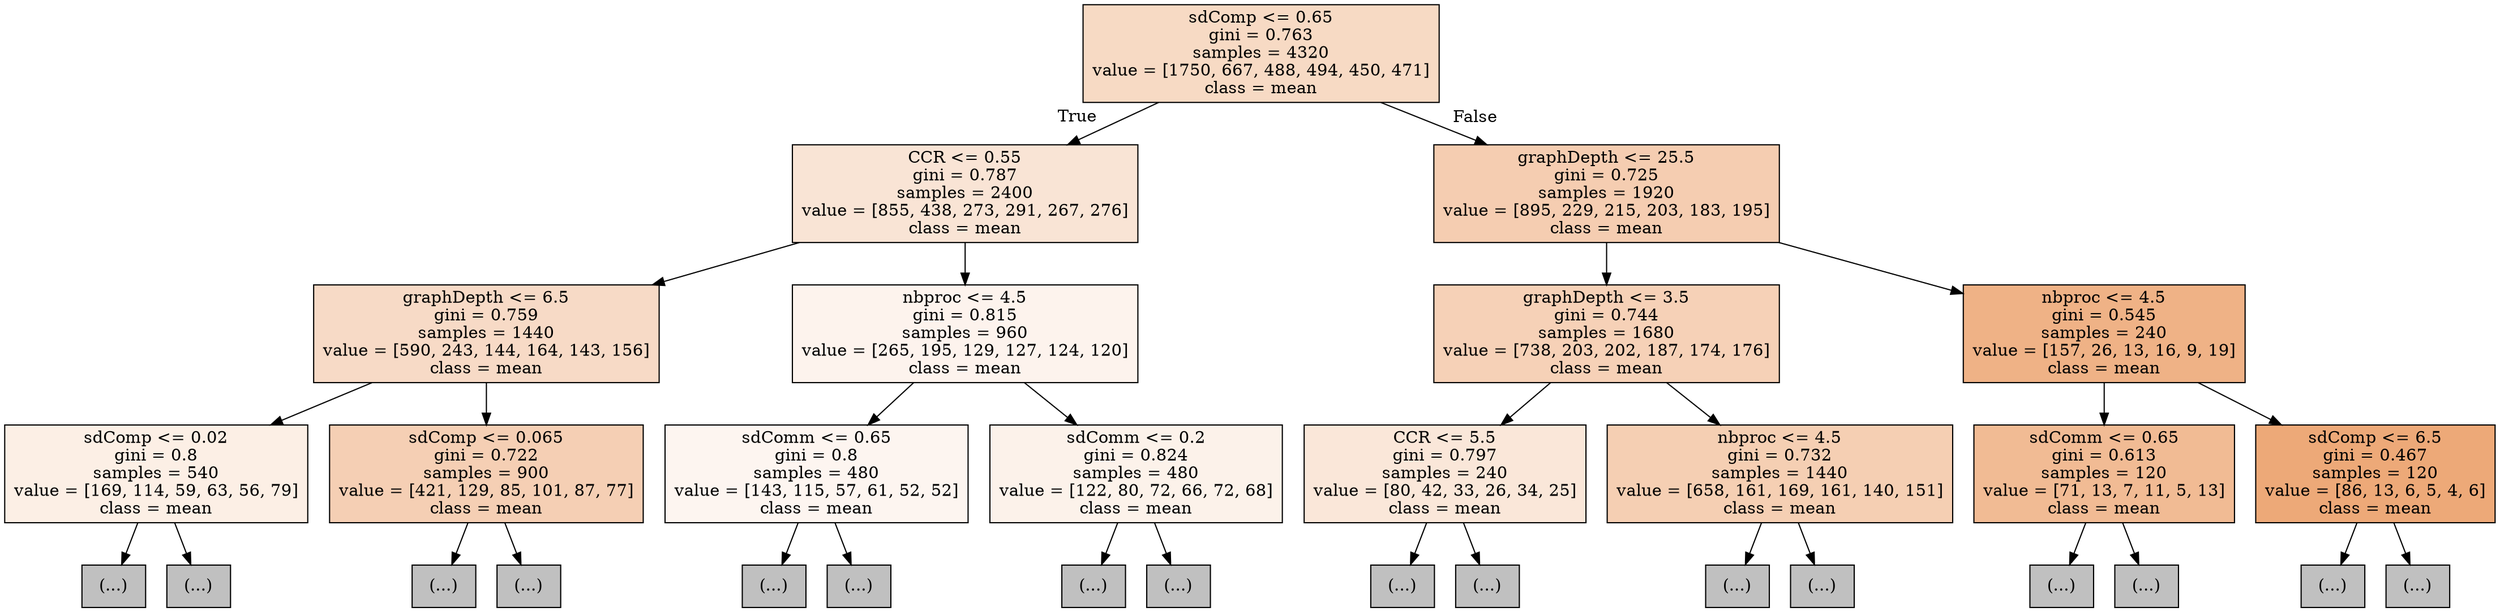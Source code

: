 digraph Tree {
node [shape=box, style="filled", color="black"] ;
0 [label="sdComp <= 0.65\ngini = 0.763\nsamples = 4320\nvalue = [1750, 667, 488, 494, 450, 471]\nclass = mean", fillcolor="#f7dac4"] ;
1 [label="CCR <= 0.55\ngini = 0.787\nsamples = 2400\nvalue = [855, 438, 273, 291, 267, 276]\nclass = mean", fillcolor="#f9e4d5"] ;
0 -> 1 [labeldistance=2.5, labelangle=45, headlabel="True"] ;
2 [label="graphDepth <= 6.5\ngini = 0.759\nsamples = 1440\nvalue = [590, 243, 144, 164, 143, 156]\nclass = mean", fillcolor="#f7dac6"] ;
1 -> 2 ;
3 [label="sdComp <= 0.02\ngini = 0.8\nsamples = 540\nvalue = [169, 114, 59, 63, 56, 79]\nclass = mean", fillcolor="#fcefe5"] ;
2 -> 3 ;
4 [label="(...)", fillcolor="#C0C0C0"] ;
3 -> 4 ;
39 [label="(...)", fillcolor="#C0C0C0"] ;
3 -> 39 ;
110 [label="sdComp <= 0.065\ngini = 0.722\nsamples = 900\nvalue = [421, 129, 85, 101, 87, 77]\nclass = mean", fillcolor="#f5cfb4"] ;
2 -> 110 ;
111 [label="(...)", fillcolor="#C0C0C0"] ;
110 -> 111 ;
230 [label="(...)", fillcolor="#C0C0C0"] ;
110 -> 230 ;
289 [label="nbproc <= 4.5\ngini = 0.815\nsamples = 960\nvalue = [265, 195, 129, 127, 124, 120]\nclass = mean", fillcolor="#fdf3ed"] ;
1 -> 289 ;
290 [label="sdComm <= 0.65\ngini = 0.8\nsamples = 480\nvalue = [143, 115, 57, 61, 52, 52]\nclass = mean", fillcolor="#fdf5f0"] ;
289 -> 290 ;
291 [label="(...)", fillcolor="#C0C0C0"] ;
290 -> 291 ;
354 [label="(...)", fillcolor="#C0C0C0"] ;
290 -> 354 ;
385 [label="sdComm <= 0.2\ngini = 0.824\nsamples = 480\nvalue = [122, 80, 72, 66, 72, 68]\nclass = mean", fillcolor="#fcf2ea"] ;
289 -> 385 ;
386 [label="(...)", fillcolor="#C0C0C0"] ;
385 -> 386 ;
417 [label="(...)", fillcolor="#C0C0C0"] ;
385 -> 417 ;
480 [label="graphDepth <= 25.5\ngini = 0.725\nsamples = 1920\nvalue = [895, 229, 215, 203, 183, 195]\nclass = mean", fillcolor="#f5cdb1"] ;
0 -> 480 [labeldistance=2.5, labelangle=-45, headlabel="False"] ;
481 [label="graphDepth <= 3.5\ngini = 0.744\nsamples = 1680\nvalue = [738, 203, 202, 187, 174, 176]\nclass = mean", fillcolor="#f6d1b7"] ;
480 -> 481 ;
482 [label="CCR <= 5.5\ngini = 0.797\nsamples = 240\nvalue = [80, 42, 33, 26, 34, 25]\nclass = mean", fillcolor="#fae7d9"] ;
481 -> 482 ;
483 [label="(...)", fillcolor="#C0C0C0"] ;
482 -> 483 ;
494 [label="(...)", fillcolor="#C0C0C0"] ;
482 -> 494 ;
529 [label="nbproc <= 4.5\ngini = 0.732\nsamples = 1440\nvalue = [658, 161, 169, 161, 140, 151]\nclass = mean", fillcolor="#f5cfb3"] ;
481 -> 529 ;
530 [label="(...)", fillcolor="#C0C0C0"] ;
529 -> 530 ;
673 [label="(...)", fillcolor="#C0C0C0"] ;
529 -> 673 ;
816 [label="nbproc <= 4.5\ngini = 0.545\nsamples = 240\nvalue = [157, 26, 13, 16, 9, 19]\nclass = mean", fillcolor="#efb286"] ;
480 -> 816 ;
817 [label="sdComm <= 0.65\ngini = 0.613\nsamples = 120\nvalue = [71, 13, 7, 11, 5, 13]\nclass = mean", fillcolor="#f1bb94"] ;
816 -> 817 ;
818 [label="(...)", fillcolor="#C0C0C0"] ;
817 -> 818 ;
821 [label="(...)", fillcolor="#C0C0C0"] ;
817 -> 821 ;
840 [label="sdComp <= 6.5\ngini = 0.467\nsamples = 120\nvalue = [86, 13, 6, 5, 4, 6]\nclass = mean", fillcolor="#eda978"] ;
816 -> 840 ;
841 [label="(...)", fillcolor="#C0C0C0"] ;
840 -> 841 ;
858 [label="(...)", fillcolor="#C0C0C0"] ;
840 -> 858 ;
}